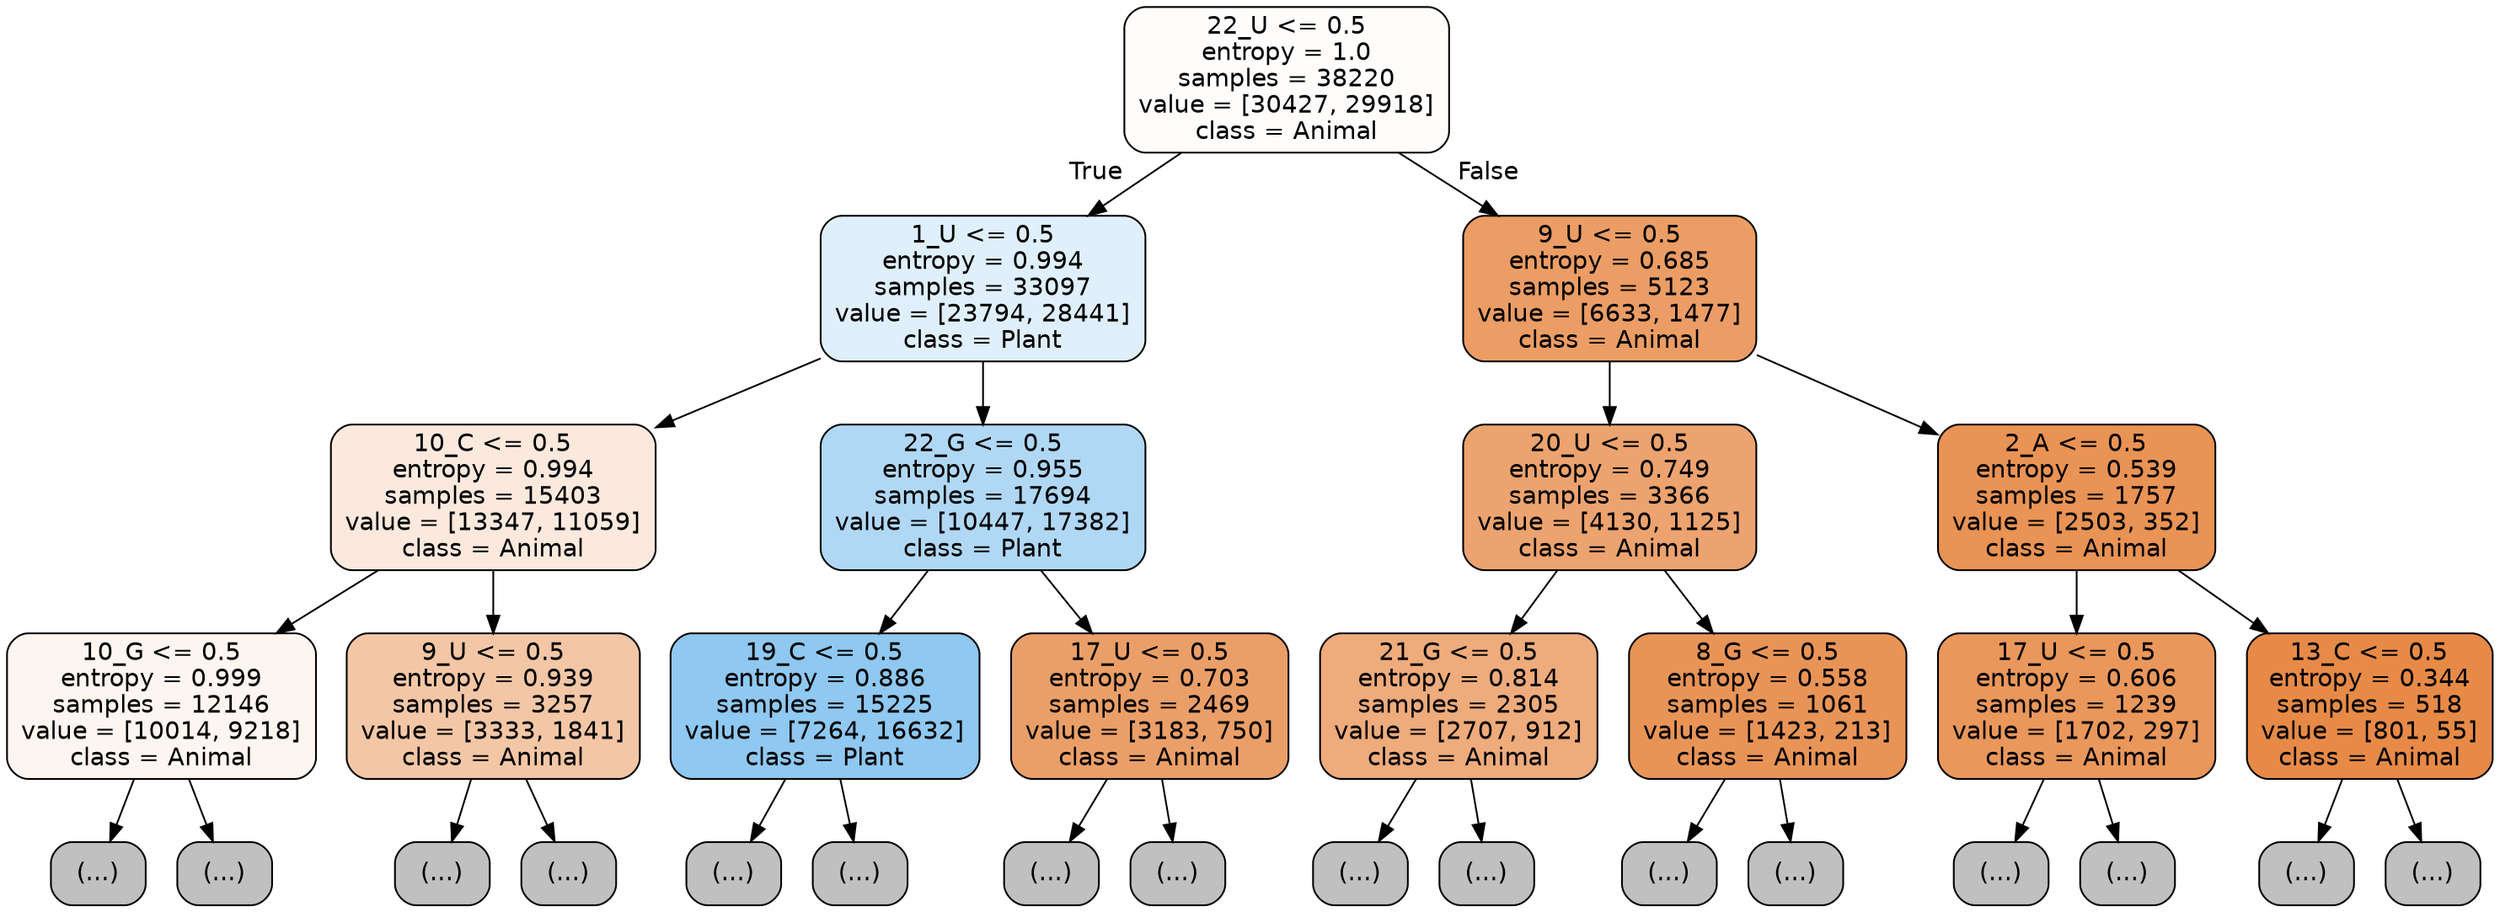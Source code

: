 digraph Tree {
node [shape=box, style="filled, rounded", color="black", fontname="helvetica"] ;
edge [fontname="helvetica"] ;
0 [label="22_U <= 0.5\nentropy = 1.0\nsamples = 38220\nvalue = [30427, 29918]\nclass = Animal", fillcolor="#fffdfc"] ;
1 [label="1_U <= 0.5\nentropy = 0.994\nsamples = 33097\nvalue = [23794, 28441]\nclass = Plant", fillcolor="#dfeffb"] ;
0 -> 1 [labeldistance=2.5, labelangle=45, headlabel="True"] ;
2 [label="10_C <= 0.5\nentropy = 0.994\nsamples = 15403\nvalue = [13347, 11059]\nclass = Animal", fillcolor="#fbe9dd"] ;
1 -> 2 ;
3 [label="10_G <= 0.5\nentropy = 0.999\nsamples = 12146\nvalue = [10014, 9218]\nclass = Animal", fillcolor="#fdf5ef"] ;
2 -> 3 ;
4 [label="(...)", fillcolor="#C0C0C0"] ;
3 -> 4 ;
4279 [label="(...)", fillcolor="#C0C0C0"] ;
3 -> 4279 ;
6642 [label="9_U <= 0.5\nentropy = 0.939\nsamples = 3257\nvalue = [3333, 1841]\nclass = Animal", fillcolor="#f3c7a6"] ;
2 -> 6642 ;
6643 [label="(...)", fillcolor="#C0C0C0"] ;
6642 -> 6643 ;
7908 [label="(...)", fillcolor="#C0C0C0"] ;
6642 -> 7908 ;
8565 [label="22_G <= 0.5\nentropy = 0.955\nsamples = 17694\nvalue = [10447, 17382]\nclass = Plant", fillcolor="#b0d8f5"] ;
1 -> 8565 ;
8566 [label="19_C <= 0.5\nentropy = 0.886\nsamples = 15225\nvalue = [7264, 16632]\nclass = Plant", fillcolor="#8fc8f0"] ;
8565 -> 8566 ;
8567 [label="(...)", fillcolor="#C0C0C0"] ;
8566 -> 8567 ;
12678 [label="(...)", fillcolor="#C0C0C0"] ;
8566 -> 12678 ;
14023 [label="17_U <= 0.5\nentropy = 0.703\nsamples = 2469\nvalue = [3183, 750]\nclass = Animal", fillcolor="#eb9f68"] ;
8565 -> 14023 ;
14024 [label="(...)", fillcolor="#C0C0C0"] ;
14023 -> 14024 ;
14651 [label="(...)", fillcolor="#C0C0C0"] ;
14023 -> 14651 ;
14858 [label="9_U <= 0.5\nentropy = 0.685\nsamples = 5123\nvalue = [6633, 1477]\nclass = Animal", fillcolor="#eb9d65"] ;
0 -> 14858 [labeldistance=2.5, labelangle=-45, headlabel="False"] ;
14859 [label="20_U <= 0.5\nentropy = 0.749\nsamples = 3366\nvalue = [4130, 1125]\nclass = Animal", fillcolor="#eca36f"] ;
14858 -> 14859 ;
14860 [label="21_G <= 0.5\nentropy = 0.814\nsamples = 2305\nvalue = [2707, 912]\nclass = Animal", fillcolor="#eeab7c"] ;
14859 -> 14860 ;
14861 [label="(...)", fillcolor="#C0C0C0"] ;
14860 -> 14861 ;
15662 [label="(...)", fillcolor="#C0C0C0"] ;
14860 -> 15662 ;
15909 [label="8_G <= 0.5\nentropy = 0.558\nsamples = 1061\nvalue = [1423, 213]\nclass = Animal", fillcolor="#e99457"] ;
14859 -> 15909 ;
15910 [label="(...)", fillcolor="#C0C0C0"] ;
15909 -> 15910 ;
16165 [label="(...)", fillcolor="#C0C0C0"] ;
15909 -> 16165 ;
16248 [label="2_A <= 0.5\nentropy = 0.539\nsamples = 1757\nvalue = [2503, 352]\nclass = Animal", fillcolor="#e99355"] ;
14858 -> 16248 ;
16249 [label="17_U <= 0.5\nentropy = 0.606\nsamples = 1239\nvalue = [1702, 297]\nclass = Animal", fillcolor="#ea975c"] ;
16248 -> 16249 ;
16250 [label="(...)", fillcolor="#C0C0C0"] ;
16249 -> 16250 ;
16557 [label="(...)", fillcolor="#C0C0C0"] ;
16249 -> 16557 ;
16686 [label="13_C <= 0.5\nentropy = 0.344\nsamples = 518\nvalue = [801, 55]\nclass = Animal", fillcolor="#e78a47"] ;
16248 -> 16686 ;
16687 [label="(...)", fillcolor="#C0C0C0"] ;
16686 -> 16687 ;
16768 [label="(...)", fillcolor="#C0C0C0"] ;
16686 -> 16768 ;
}